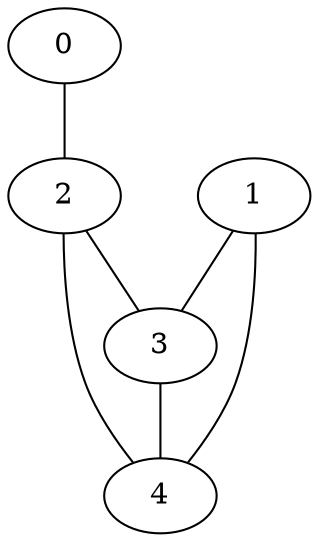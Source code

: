 graph Composante_connexe {
	0 -- 2;
	1 -- 3;
	1 -- 4;
	2 -- 3;
	2 -- 4;
	3 -- 4;
	2;
	1;
	4;
	3;
	0;
}

